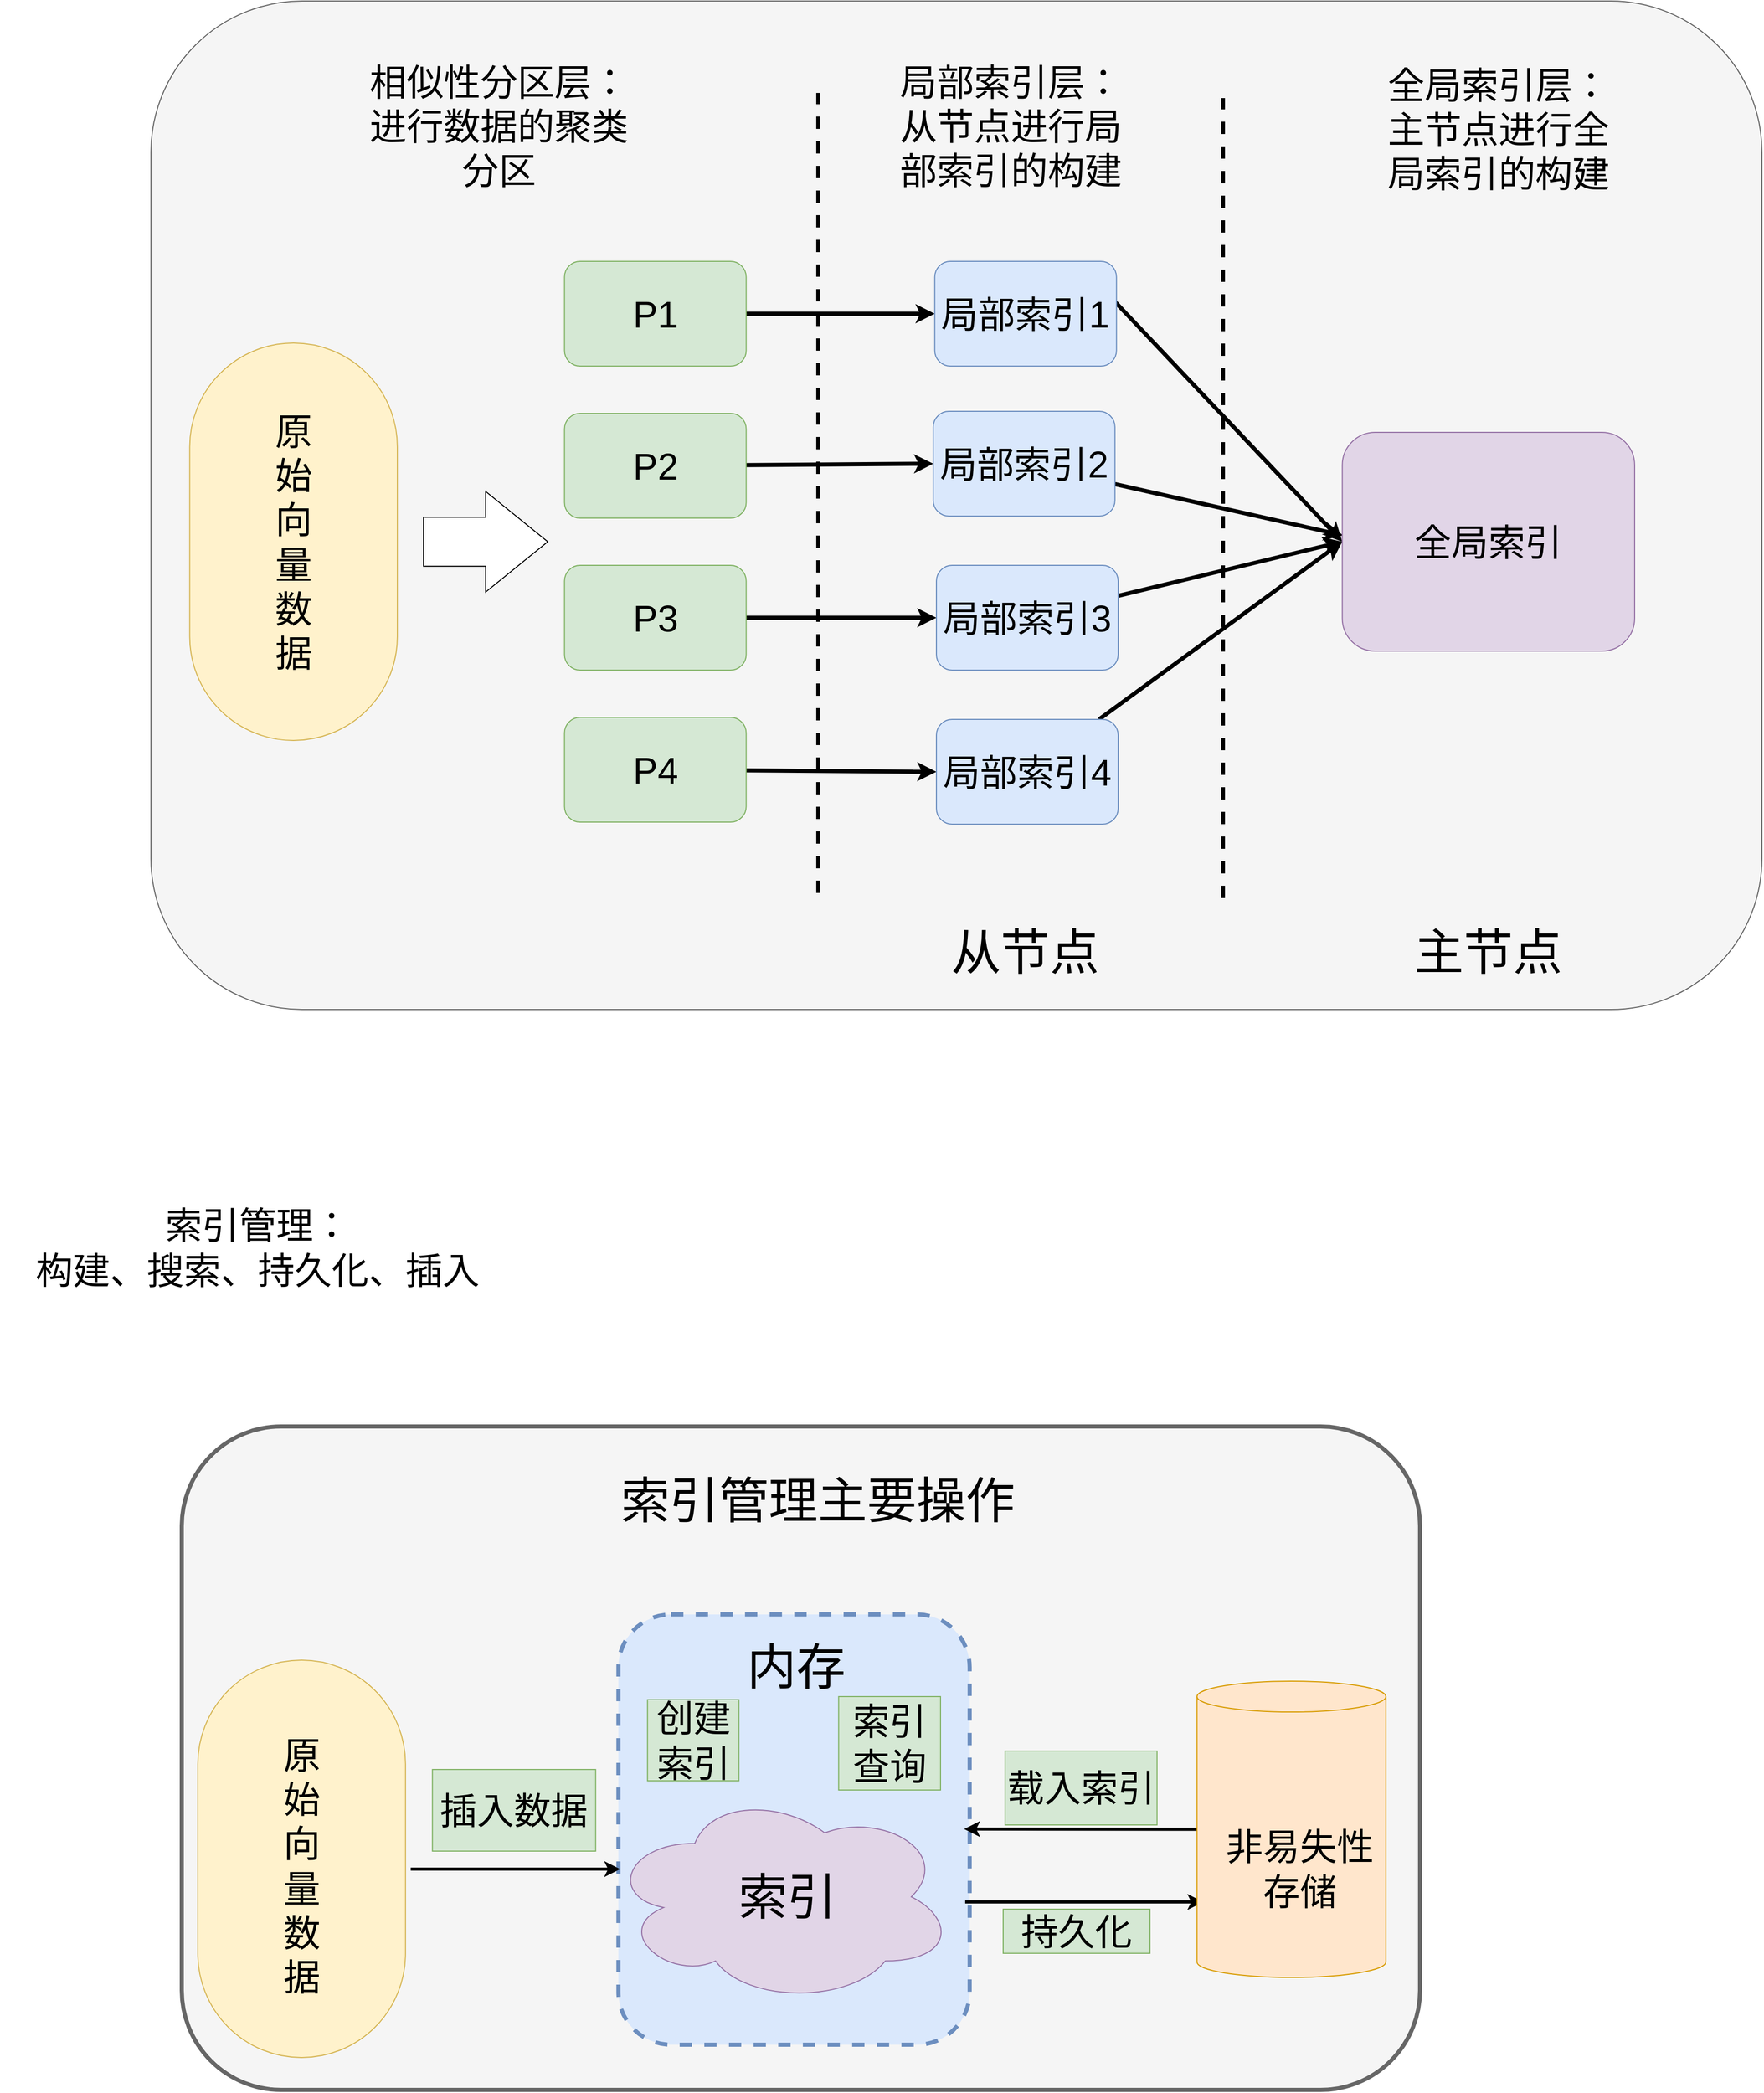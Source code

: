 <mxfile version="16.0.0" type="github">
  <diagram id="qIW5ML4J-Icw4jlsT2Hg" name="Page-1">
    <mxGraphModel dx="4235" dy="1785" grid="0" gridSize="10" guides="1" tooltips="1" connect="1" arrows="1" fold="1" page="0" pageScale="1" pageWidth="827" pageHeight="1169" math="0" shadow="0">
      <root>
        <mxCell id="0" />
        <mxCell id="1" parent="0" />
        <mxCell id="CZmBOX2CGXczauoR-C34-1" value="" style="rounded=1;whiteSpace=wrap;html=1;fontSize=36;strokeWidth=4;fillColor=#f5f5f5;fontColor=#333333;strokeColor=#666666;" vertex="1" parent="1">
          <mxGeometry x="-2110" y="1293" width="1206" height="646" as="geometry" />
        </mxCell>
        <mxCell id="CZmBOX2CGXczauoR-C34-2" value="" style="rounded=1;whiteSpace=wrap;html=1;fontSize=48;dashed=1;strokeWidth=4;fillColor=#dae8fc;strokeColor=#6c8ebf;" vertex="1" parent="1">
          <mxGeometry x="-1684.73" y="1476" width="342.12" height="419" as="geometry" />
        </mxCell>
        <mxCell id="CZmBOX2CGXczauoR-C34-3" value="" style="rounded=1;whiteSpace=wrap;html=1;fontSize=36;fillColor=#f5f5f5;fontColor=#333333;strokeColor=#666666;" vertex="1" parent="1">
          <mxGeometry x="-2140" y="-95" width="1569" height="982" as="geometry" />
        </mxCell>
        <mxCell id="CZmBOX2CGXczauoR-C34-4" value="" style="rounded=1;whiteSpace=wrap;html=1;fontSize=24;arcSize=50;direction=south;fillColor=#fff2cc;strokeColor=#d6b656;" vertex="1" parent="1">
          <mxGeometry x="-2102.25" y="238" width="202.25" height="387" as="geometry" />
        </mxCell>
        <mxCell id="CZmBOX2CGXczauoR-C34-5" value="&lt;font style=&quot;font-size: 36px&quot;&gt;原始向量数据&lt;/font&gt;" style="text;html=1;strokeColor=none;fillColor=none;align=center;verticalAlign=middle;whiteSpace=wrap;rounded=0;fontSize=24;" vertex="1" parent="1">
          <mxGeometry x="-2033.12" y="301.5" width="64" height="260" as="geometry" />
        </mxCell>
        <mxCell id="CZmBOX2CGXczauoR-C34-6" style="edgeStyle=none;rounded=0;orthogonalLoop=1;jettySize=auto;html=1;entryX=0;entryY=0.5;entryDx=0;entryDy=0;fontSize=36;strokeWidth=4;" edge="1" parent="1" source="CZmBOX2CGXczauoR-C34-7" target="CZmBOX2CGXczauoR-C34-19">
          <mxGeometry relative="1" as="geometry" />
        </mxCell>
        <mxCell id="CZmBOX2CGXczauoR-C34-7" value="P1" style="rounded=1;whiteSpace=wrap;html=1;fontSize=36;fillColor=#d5e8d4;strokeColor=#82b366;" vertex="1" parent="1">
          <mxGeometry x="-1737.25" y="158.5" width="177" height="102" as="geometry" />
        </mxCell>
        <mxCell id="CZmBOX2CGXczauoR-C34-8" style="edgeStyle=none;rounded=0;orthogonalLoop=1;jettySize=auto;html=1;entryX=0;entryY=0.5;entryDx=0;entryDy=0;fontSize=36;strokeWidth=4;" edge="1" parent="1" source="CZmBOX2CGXczauoR-C34-9" target="CZmBOX2CGXczauoR-C34-21">
          <mxGeometry relative="1" as="geometry" />
        </mxCell>
        <mxCell id="CZmBOX2CGXczauoR-C34-9" value="P2" style="rounded=1;whiteSpace=wrap;html=1;fontSize=36;fillColor=#d5e8d4;strokeColor=#82b366;" vertex="1" parent="1">
          <mxGeometry x="-1737.25" y="306.5" width="177" height="102" as="geometry" />
        </mxCell>
        <mxCell id="CZmBOX2CGXczauoR-C34-10" style="edgeStyle=none;rounded=0;orthogonalLoop=1;jettySize=auto;html=1;entryX=0;entryY=0.5;entryDx=0;entryDy=0;fontSize=36;strokeWidth=4;" edge="1" parent="1" source="CZmBOX2CGXczauoR-C34-11" target="CZmBOX2CGXczauoR-C34-23">
          <mxGeometry relative="1" as="geometry" />
        </mxCell>
        <mxCell id="CZmBOX2CGXczauoR-C34-11" value="P3" style="rounded=1;whiteSpace=wrap;html=1;fontSize=36;fillColor=#d5e8d4;strokeColor=#82b366;" vertex="1" parent="1">
          <mxGeometry x="-1737.25" y="454.5" width="177" height="102" as="geometry" />
        </mxCell>
        <mxCell id="CZmBOX2CGXczauoR-C34-12" style="edgeStyle=none;rounded=0;orthogonalLoop=1;jettySize=auto;html=1;entryX=0;entryY=0.5;entryDx=0;entryDy=0;fontSize=36;strokeWidth=4;" edge="1" parent="1" source="CZmBOX2CGXczauoR-C34-13" target="CZmBOX2CGXczauoR-C34-25">
          <mxGeometry relative="1" as="geometry" />
        </mxCell>
        <mxCell id="CZmBOX2CGXczauoR-C34-13" value="P4" style="rounded=1;whiteSpace=wrap;html=1;fontSize=36;fillColor=#d5e8d4;strokeColor=#82b366;" vertex="1" parent="1">
          <mxGeometry x="-1737.25" y="602.5" width="177" height="102" as="geometry" />
        </mxCell>
        <mxCell id="CZmBOX2CGXczauoR-C34-14" value="" style="shape=singleArrow;whiteSpace=wrap;html=1;fontSize=36;arrowWidth=0.486;arrowSize=0.5;" vertex="1" parent="1">
          <mxGeometry x="-1874.5" y="382.5" width="121" height="98" as="geometry" />
        </mxCell>
        <mxCell id="CZmBOX2CGXczauoR-C34-15" value="&lt;font style=&quot;font-size: 36px&quot;&gt;相似性分区层：进行数据的聚类分区&lt;/font&gt;" style="text;html=1;strokeColor=none;fillColor=none;align=center;verticalAlign=middle;whiteSpace=wrap;rounded=0;fontSize=36;" vertex="1" parent="1">
          <mxGeometry x="-1934.2" y="-33.5" width="266.25" height="120" as="geometry" />
        </mxCell>
        <mxCell id="CZmBOX2CGXczauoR-C34-16" value="" style="endArrow=none;html=1;rounded=0;fontSize=36;dashed=1;strokeWidth=4;" edge="1" parent="1">
          <mxGeometry width="50" height="50" relative="1" as="geometry">
            <mxPoint x="-1490.05" y="773.5" as="sourcePoint" />
            <mxPoint x="-1490.05" y="-5.5" as="targetPoint" />
          </mxGeometry>
        </mxCell>
        <mxCell id="CZmBOX2CGXczauoR-C34-17" value="" style="endArrow=none;html=1;rounded=0;fontSize=36;dashed=1;strokeWidth=4;" edge="1" parent="1">
          <mxGeometry width="50" height="50" relative="1" as="geometry">
            <mxPoint x="-1095.94" y="778.5" as="sourcePoint" />
            <mxPoint x="-1095.94" y="-0.5" as="targetPoint" />
          </mxGeometry>
        </mxCell>
        <mxCell id="CZmBOX2CGXczauoR-C34-18" style="edgeStyle=none;rounded=0;orthogonalLoop=1;jettySize=auto;html=1;entryX=0;entryY=0.5;entryDx=0;entryDy=0;fontSize=36;strokeWidth=4;" edge="1" parent="1" target="CZmBOX2CGXczauoR-C34-28">
          <mxGeometry relative="1" as="geometry">
            <mxPoint x="-1204.25" y="194.5" as="sourcePoint" />
          </mxGeometry>
        </mxCell>
        <mxCell id="CZmBOX2CGXczauoR-C34-19" value="局部索引1" style="rounded=1;whiteSpace=wrap;html=1;fontSize=36;fillColor=#dae8fc;strokeColor=#6c8ebf;" vertex="1" parent="1">
          <mxGeometry x="-1376.63" y="158.5" width="177" height="102" as="geometry" />
        </mxCell>
        <mxCell id="CZmBOX2CGXczauoR-C34-20" style="edgeStyle=none;rounded=0;orthogonalLoop=1;jettySize=auto;html=1;entryX=0.003;entryY=0.471;entryDx=0;entryDy=0;entryPerimeter=0;fontSize=36;strokeWidth=4;" edge="1" parent="1" source="CZmBOX2CGXczauoR-C34-21" target="CZmBOX2CGXczauoR-C34-28">
          <mxGeometry relative="1" as="geometry" />
        </mxCell>
        <mxCell id="CZmBOX2CGXczauoR-C34-21" value="局部索引2" style="rounded=1;whiteSpace=wrap;html=1;fontSize=36;fillColor=#dae8fc;strokeColor=#6c8ebf;" vertex="1" parent="1">
          <mxGeometry x="-1378.12" y="304.5" width="177" height="102" as="geometry" />
        </mxCell>
        <mxCell id="CZmBOX2CGXczauoR-C34-22" style="edgeStyle=none;rounded=0;orthogonalLoop=1;jettySize=auto;html=1;entryX=0;entryY=0.5;entryDx=0;entryDy=0;fontSize=36;strokeWidth=4;" edge="1" parent="1" source="CZmBOX2CGXczauoR-C34-23" target="CZmBOX2CGXczauoR-C34-28">
          <mxGeometry relative="1" as="geometry" />
        </mxCell>
        <mxCell id="CZmBOX2CGXczauoR-C34-23" value="局部索引3" style="rounded=1;whiteSpace=wrap;html=1;fontSize=36;fillColor=#dae8fc;strokeColor=#6c8ebf;" vertex="1" parent="1">
          <mxGeometry x="-1375" y="454.5" width="177" height="102" as="geometry" />
        </mxCell>
        <mxCell id="CZmBOX2CGXczauoR-C34-24" style="edgeStyle=none;rounded=0;orthogonalLoop=1;jettySize=auto;html=1;entryX=0;entryY=0.5;entryDx=0;entryDy=0;fontSize=36;strokeWidth=4;" edge="1" parent="1" source="CZmBOX2CGXczauoR-C34-25" target="CZmBOX2CGXczauoR-C34-28">
          <mxGeometry relative="1" as="geometry" />
        </mxCell>
        <mxCell id="CZmBOX2CGXczauoR-C34-25" value="局部索引4" style="rounded=1;whiteSpace=wrap;html=1;fontSize=36;fillColor=#dae8fc;strokeColor=#6c8ebf;" vertex="1" parent="1">
          <mxGeometry x="-1375" y="604.5" width="177" height="102" as="geometry" />
        </mxCell>
        <mxCell id="CZmBOX2CGXczauoR-C34-26" value="局部索引层：从节点进行局部索引的构建" style="text;html=1;strokeColor=none;fillColor=none;align=center;verticalAlign=middle;whiteSpace=wrap;rounded=0;fontSize=36;" vertex="1" parent="1">
          <mxGeometry x="-1415.49" y="-45" width="224.74" height="143" as="geometry" />
        </mxCell>
        <mxCell id="CZmBOX2CGXczauoR-C34-27" value="全局索引层：主节点进行全局索引的构建" style="text;html=1;strokeColor=none;fillColor=none;align=center;verticalAlign=middle;whiteSpace=wrap;rounded=0;fontSize=36;" vertex="1" parent="1">
          <mxGeometry x="-940.12" y="-41.5" width="224.74" height="143" as="geometry" />
        </mxCell>
        <mxCell id="CZmBOX2CGXczauoR-C34-28" value="全局索引" style="rounded=1;whiteSpace=wrap;html=1;fontSize=36;fillColor=#e1d5e7;strokeColor=#9673a6;" vertex="1" parent="1">
          <mxGeometry x="-979.72" y="325" width="284.72" height="213" as="geometry" />
        </mxCell>
        <mxCell id="CZmBOX2CGXczauoR-C34-29" value="索引管理：&lt;br&gt;构建、搜索、持久化、插入&lt;br&gt;" style="text;html=1;strokeColor=none;fillColor=none;align=center;verticalAlign=middle;whiteSpace=wrap;rounded=0;fontSize=36;" vertex="1" parent="1">
          <mxGeometry x="-2286.75" y="979" width="502" height="280" as="geometry" />
        </mxCell>
        <mxCell id="CZmBOX2CGXczauoR-C34-30" style="edgeStyle=none;rounded=0;orthogonalLoop=1;jettySize=auto;html=1;fontSize=36;strokeWidth=3;" edge="1" parent="1">
          <mxGeometry relative="1" as="geometry">
            <mxPoint x="-1347" y="1756" as="sourcePoint" />
            <mxPoint x="-1115" y="1756" as="targetPoint" />
          </mxGeometry>
        </mxCell>
        <mxCell id="CZmBOX2CGXczauoR-C34-31" value="" style="ellipse;shape=cloud;whiteSpace=wrap;html=1;fontSize=36;fillColor=#e1d5e7;strokeColor=#9673a6;" vertex="1" parent="1">
          <mxGeometry x="-1694.73" y="1647" width="337.45" height="208" as="geometry" />
        </mxCell>
        <mxCell id="CZmBOX2CGXczauoR-C34-32" value="" style="rounded=1;whiteSpace=wrap;html=1;fontSize=24;arcSize=50;direction=south;fillColor=#fff2cc;strokeColor=#d6b656;" vertex="1" parent="1">
          <mxGeometry x="-2094.34" y="1520.5" width="202.25" height="387" as="geometry" />
        </mxCell>
        <mxCell id="CZmBOX2CGXczauoR-C34-33" value="&lt;font style=&quot;font-size: 36px&quot;&gt;原始向量数据&lt;/font&gt;" style="text;html=1;strokeColor=none;fillColor=none;align=center;verticalAlign=middle;whiteSpace=wrap;rounded=0;fontSize=24;" vertex="1" parent="1">
          <mxGeometry x="-2025.22" y="1590.5" width="64" height="260" as="geometry" />
        </mxCell>
        <mxCell id="CZmBOX2CGXczauoR-C34-34" style="rounded=0;orthogonalLoop=1;jettySize=auto;html=1;fontSize=36;strokeWidth=3;exitX=0;exitY=0.5;exitDx=0;exitDy=0;exitPerimeter=0;" edge="1" parent="1" source="CZmBOX2CGXczauoR-C34-35">
          <mxGeometry relative="1" as="geometry">
            <mxPoint x="-1348" y="1685" as="targetPoint" />
          </mxGeometry>
        </mxCell>
        <mxCell id="CZmBOX2CGXczauoR-C34-35" value="" style="shape=cylinder3;whiteSpace=wrap;html=1;boundedLbl=1;backgroundOutline=1;size=15;fontSize=36;fillColor=#ffe6cc;strokeColor=#d79b00;" vertex="1" parent="1">
          <mxGeometry x="-1121.23" y="1541" width="184" height="288.5" as="geometry" />
        </mxCell>
        <mxCell id="CZmBOX2CGXczauoR-C34-36" value="持久化" style="text;html=1;strokeColor=#82b366;fillColor=#d5e8d4;align=center;verticalAlign=middle;whiteSpace=wrap;rounded=0;fontSize=36;" vertex="1" parent="1">
          <mxGeometry x="-1309.99" y="1763" width="142.99" height="43" as="geometry" />
        </mxCell>
        <mxCell id="CZmBOX2CGXczauoR-C34-37" value="载入索引" style="text;html=1;strokeColor=#82b366;fillColor=#d5e8d4;align=center;verticalAlign=middle;whiteSpace=wrap;rounded=0;fontSize=36;" vertex="1" parent="1">
          <mxGeometry x="-1308.12" y="1609" width="148" height="72" as="geometry" />
        </mxCell>
        <mxCell id="CZmBOX2CGXczauoR-C34-38" value="插入数据" style="text;html=1;strokeColor=#82b366;fillColor=#d5e8d4;align=center;verticalAlign=middle;whiteSpace=wrap;rounded=0;fontSize=36;" vertex="1" parent="1">
          <mxGeometry x="-1865.86" y="1627" width="159" height="79.5" as="geometry" />
        </mxCell>
        <mxCell id="CZmBOX2CGXczauoR-C34-39" value="&lt;font style=&quot;font-size: 48px&quot;&gt;索引&lt;/font&gt;" style="text;html=1;strokeColor=none;fillColor=none;align=center;verticalAlign=middle;whiteSpace=wrap;rounded=0;fontSize=36;" vertex="1" parent="1">
          <mxGeometry x="-1593.74" y="1736" width="148" height="30" as="geometry" />
        </mxCell>
        <mxCell id="CZmBOX2CGXczauoR-C34-40" value="&lt;font style=&quot;font-size: 48px&quot;&gt;内存&lt;/font&gt;" style="text;html=1;strokeColor=none;fillColor=none;align=center;verticalAlign=middle;whiteSpace=wrap;rounded=0;dashed=1;fontSize=48;" vertex="1" parent="1">
          <mxGeometry x="-1587.99" y="1457" width="153" height="140" as="geometry" />
        </mxCell>
        <mxCell id="CZmBOX2CGXczauoR-C34-41" value="" style="endArrow=classic;html=1;rounded=0;fontSize=36;strokeWidth=3;" edge="1" parent="1">
          <mxGeometry width="50" height="50" relative="1" as="geometry">
            <mxPoint x="-1887" y="1724.0" as="sourcePoint" />
            <mxPoint x="-1683" y="1724.0" as="targetPoint" />
          </mxGeometry>
        </mxCell>
        <mxCell id="CZmBOX2CGXczauoR-C34-42" value="非易失性存储" style="text;html=1;strokeColor=none;fillColor=none;align=center;verticalAlign=middle;whiteSpace=wrap;rounded=0;fontSize=36;" vertex="1" parent="1">
          <mxGeometry x="-1098" y="1702.75" width="154.23" height="43" as="geometry" />
        </mxCell>
        <mxCell id="CZmBOX2CGXczauoR-C34-43" value="创建索引" style="text;html=1;strokeColor=#82b366;fillColor=#d5e8d4;align=center;verticalAlign=middle;whiteSpace=wrap;rounded=0;fontSize=36;" vertex="1" parent="1">
          <mxGeometry x="-1656.38" y="1559" width="89" height="79" as="geometry" />
        </mxCell>
        <mxCell id="CZmBOX2CGXczauoR-C34-44" value="索引查询" style="text;html=1;strokeColor=#82b366;fillColor=#d5e8d4;align=center;verticalAlign=middle;whiteSpace=wrap;rounded=0;fontSize=36;" vertex="1" parent="1">
          <mxGeometry x="-1470.23" y="1556" width="99.23" height="91" as="geometry" />
        </mxCell>
        <mxCell id="CZmBOX2CGXczauoR-C34-45" value="&lt;font style=&quot;font-size: 48px&quot;&gt;索引管理主要操作&lt;/font&gt;" style="text;html=1;strokeColor=none;fillColor=none;align=center;verticalAlign=middle;whiteSpace=wrap;rounded=1;dashed=1;fontSize=48;" vertex="1" parent="1">
          <mxGeometry x="-1700.26" y="1295" width="419" height="140" as="geometry" />
        </mxCell>
        <mxCell id="CZmBOX2CGXczauoR-C34-46" value="&lt;font style=&quot;font-size: 48px&quot;&gt;从节点&lt;/font&gt;" style="text;html=1;strokeColor=none;fillColor=none;align=center;verticalAlign=middle;whiteSpace=wrap;rounded=0;" vertex="1" parent="1">
          <mxGeometry x="-1380.82" y="805" width="185.38" height="52" as="geometry" />
        </mxCell>
        <mxCell id="CZmBOX2CGXczauoR-C34-47" value="&lt;font style=&quot;font-size: 48px&quot;&gt;主节点&lt;/font&gt;" style="text;html=1;strokeColor=none;fillColor=none;align=center;verticalAlign=middle;whiteSpace=wrap;rounded=0;" vertex="1" parent="1">
          <mxGeometry x="-930.05" y="816" width="185.38" height="30" as="geometry" />
        </mxCell>
      </root>
    </mxGraphModel>
  </diagram>
</mxfile>
